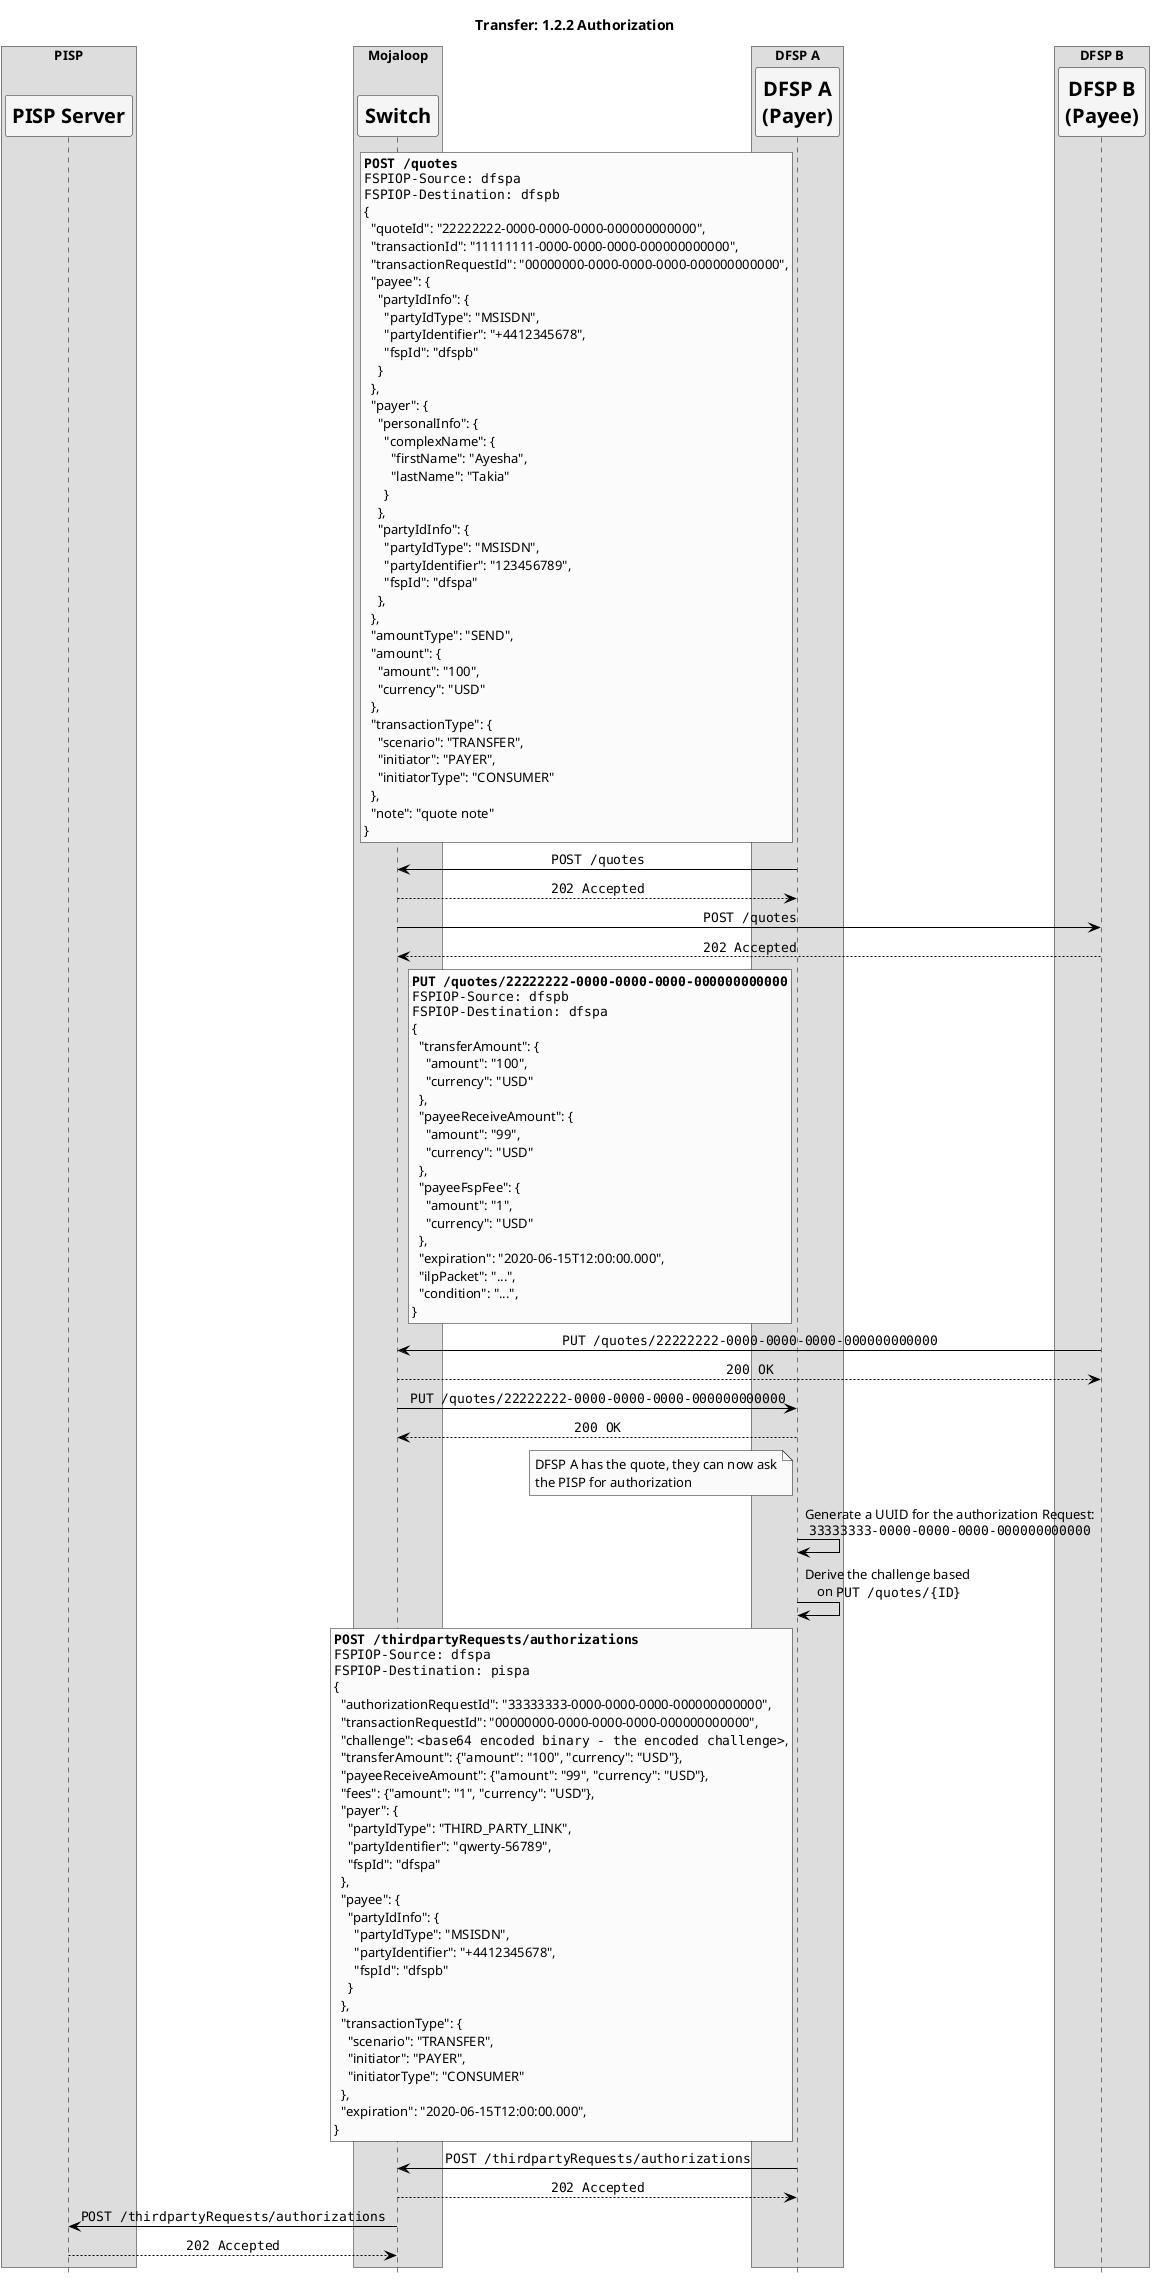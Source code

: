 @startuml

' declaring skinparam
skinparam sequenceMessageAlign center
skinparam shadowing false
skinparam defaultFontName Verdana
skinparam monochrome true
skinparam SequenceLifeLineBackgroundColor WhiteSmoke
skinparam SequenceLifeLineBorderColor Black
skinparam ParticipantFontStyle Bold
skinparam ParticipantFontSize 20
skinparam ParticipantBackgroundColor WhiteSmoke
skinparam ArrowColor Black

hide footbox

title Transfer: 1.2.2 Authorization


box "PISP"
participant "PISP Server" as D1
end box
box "Mojaloop"
    participant Switch as S
end box
box "DFSP A"
    participant "DFSP A\n(Payer)" as D2
end box
box "DFSP B"
    participant "DFSP B\n(Payee)" as D3
end box

rnote left of D2 #LightYellow
**""POST /quotes""**
""FSPIOP-Source: dfspa""
""FSPIOP-Destination: dfspb""
{
  "quoteId": "22222222-0000-0000-0000-000000000000",
  "transactionId": "11111111-0000-0000-0000-000000000000",
  "transactionRequestId": "00000000-0000-0000-0000-000000000000",
  "payee": {
    "partyIdInfo": {
      "partyIdType": "MSISDN",
      "partyIdentifier": "+4412345678",
      "fspId": "dfspb"
    }
  },
  "payer": {
    "personalInfo": {
      "complexName": {
        "firstName": "Ayesha",
        "lastName": "Takia"
      }
    },
    "partyIdInfo": {
      "partyIdType": "MSISDN",
      "partyIdentifier": "123456789",
      "fspId": "dfspa"
    },
  },
  "amountType": "SEND",
  "amount": {
    "amount": "100",
    "currency": "USD"
  },
  "transactionType": {
    "scenario": "TRANSFER",
    "initiator": "PAYER",
    "initiatorType": "CONSUMER"
  },
  "note": "quote note"
}
end note
D2 -> S: ""POST /quotes""
S --> D2: ""202 Accepted""
S -> D3: ""POST /quotes""
D3 --> S: ""202 Accepted""

rnote left of D2 #LightYellow
**""PUT /quotes/22222222-0000-0000-0000-000000000000""**
""FSPIOP-Source: dfspb""
""FSPIOP-Destination: dfspa""
{
  "transferAmount": {
    "amount": "100",
    "currency": "USD"
  },
  "payeeReceiveAmount": {
    "amount": "99",
    "currency": "USD"
  },
  "payeeFspFee": {
    "amount": "1",
    "currency": "USD"
  },
  "expiration": "2020-06-15T12:00:00.000",
  "ilpPacket": "...",
  "condition": "...",
}
end note
D3 -> S: ""PUT /quotes/22222222-0000-0000-0000-000000000000""
S --> D3: ""200 OK""
S -> D2: ""PUT /quotes/22222222-0000-0000-0000-000000000000""
D2 --> S: ""200 OK""

note left of D2
  DFSP A has the quote, they can now ask
  the PISP for authorization
end note

D2 -> D2: Generate a UUID for the authorization Request:\n""33333333-0000-0000-0000-000000000000""
D2 -> D2: Derive the challenge based \non ""PUT /quotes/{ID}""

rnote left of D2 #LightYellow
**""POST /thirdpartyRequests/authorizations""**
""FSPIOP-Source: dfspa""
""FSPIOP-Destination: pispa""
{
  "authorizationRequestId": "33333333-0000-0000-0000-000000000000",
  "transactionRequestId": "00000000-0000-0000-0000-000000000000",
  "challenge": ""<base64 encoded binary - the encoded challenge>"",
  "transferAmount": {"amount": "100", "currency": "USD"},
  "payeeReceiveAmount": {"amount": "99", "currency": "USD"},
  "fees": {"amount": "1", "currency": "USD"},
  "payer": {
    "partyIdType": "THIRD_PARTY_LINK",
    "partyIdentifier": "qwerty-56789",
    "fspId": "dfspa"
  },
  "payee": {
    "partyIdInfo": {
      "partyIdType": "MSISDN",
      "partyIdentifier": "+4412345678",
      "fspId": "dfspb"
    }
  },
  "transactionType": {
    "scenario": "TRANSFER",
    "initiator": "PAYER",
    "initiatorType": "CONSUMER"
  },
  "expiration": "2020-06-15T12:00:00.000",
}
end note
D2 -> S: ""POST /thirdpartyRequests/authorizations""
S --> D2: ""202 Accepted""
S -> D1: ""POST /thirdpartyRequests/authorizations""
D1 --> S: ""202 Accepted""

@enduml
